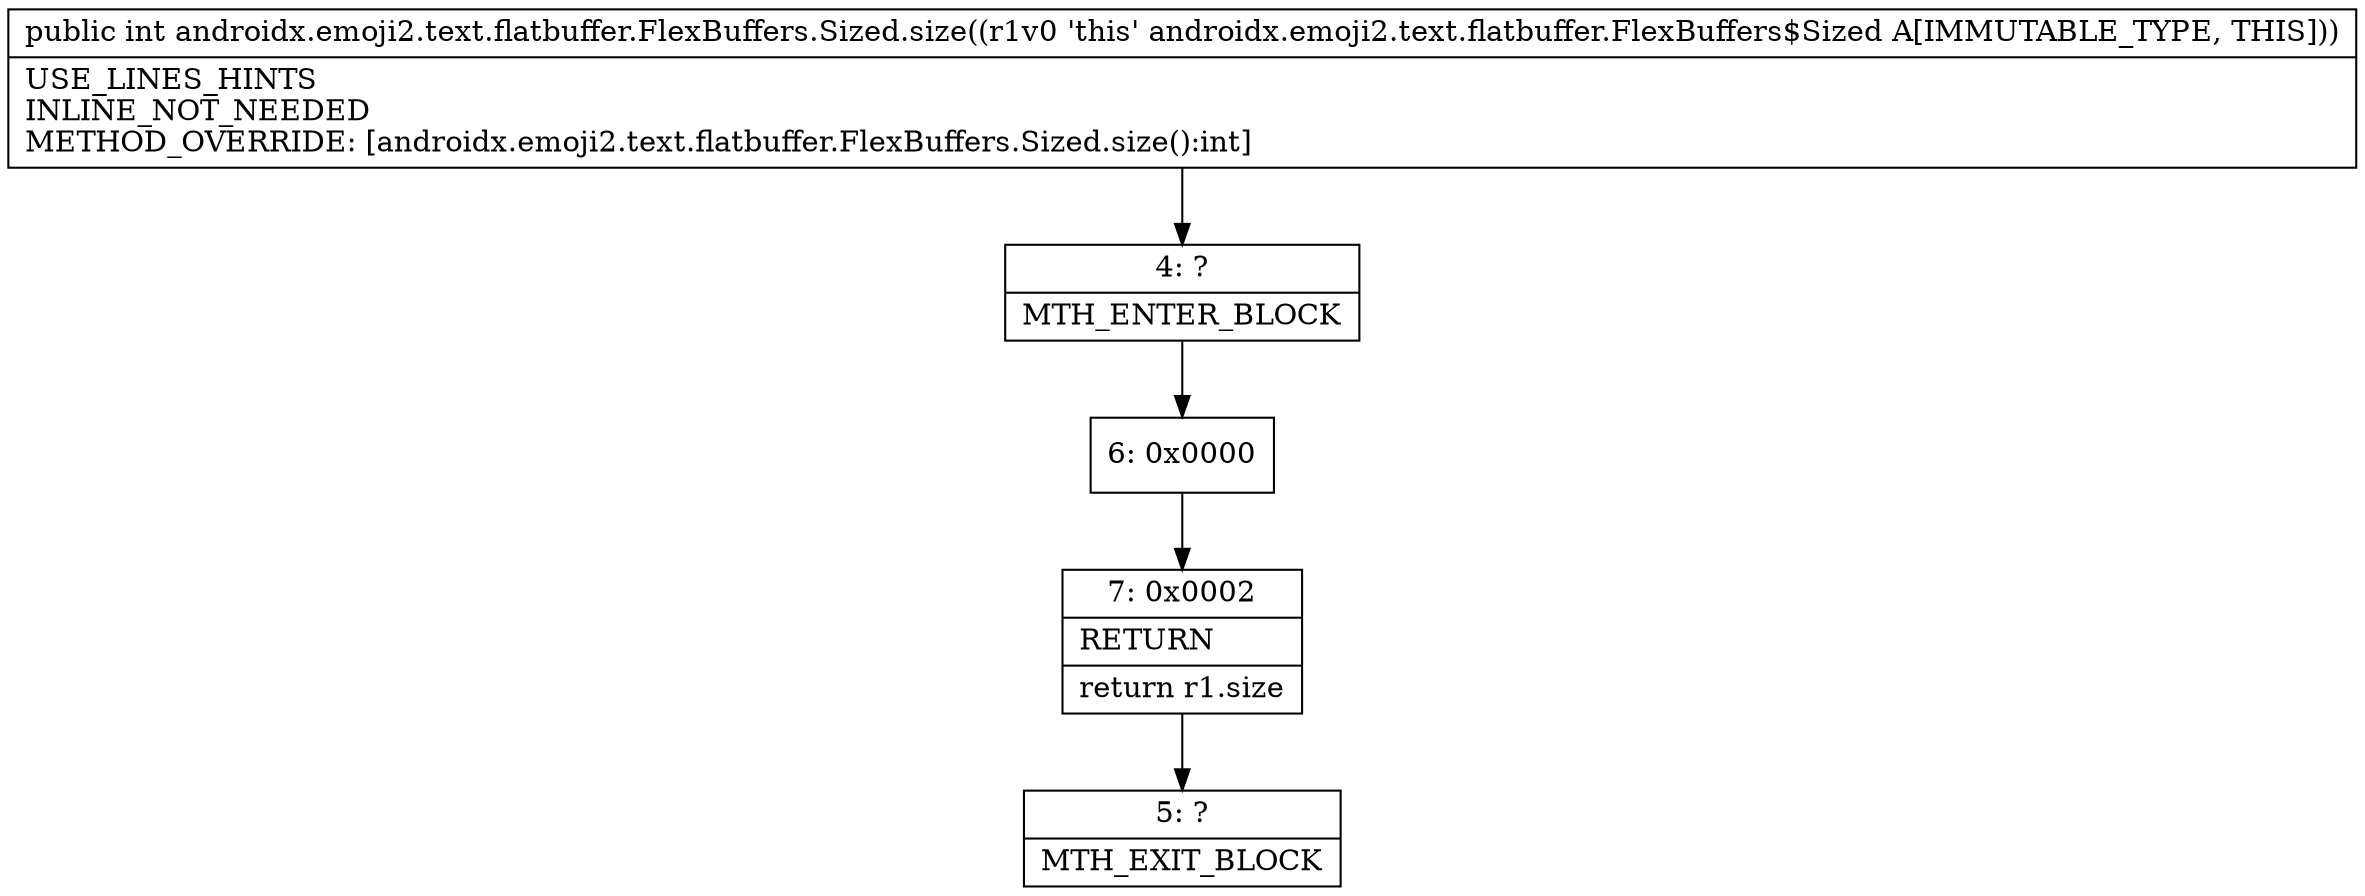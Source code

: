 digraph "CFG forandroidx.emoji2.text.flatbuffer.FlexBuffers.Sized.size()I" {
Node_4 [shape=record,label="{4\:\ ?|MTH_ENTER_BLOCK\l}"];
Node_6 [shape=record,label="{6\:\ 0x0000}"];
Node_7 [shape=record,label="{7\:\ 0x0002|RETURN\l|return r1.size\l}"];
Node_5 [shape=record,label="{5\:\ ?|MTH_EXIT_BLOCK\l}"];
MethodNode[shape=record,label="{public int androidx.emoji2.text.flatbuffer.FlexBuffers.Sized.size((r1v0 'this' androidx.emoji2.text.flatbuffer.FlexBuffers$Sized A[IMMUTABLE_TYPE, THIS]))  | USE_LINES_HINTS\lINLINE_NOT_NEEDED\lMETHOD_OVERRIDE: [androidx.emoji2.text.flatbuffer.FlexBuffers.Sized.size():int]\l}"];
MethodNode -> Node_4;Node_4 -> Node_6;
Node_6 -> Node_7;
Node_7 -> Node_5;
}


